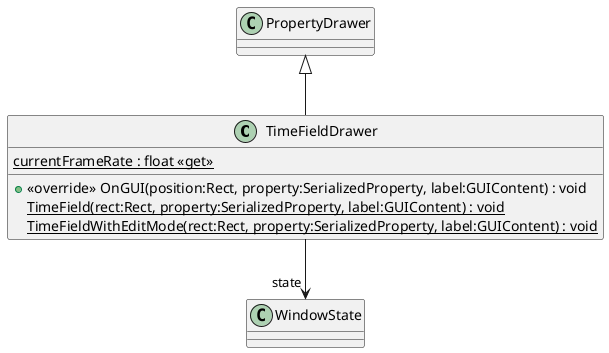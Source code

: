 @startuml
class TimeFieldDrawer {
    {static} currentFrameRate : float <<get>>
    + <<override>> OnGUI(position:Rect, property:SerializedProperty, label:GUIContent) : void
    {static} TimeField(rect:Rect, property:SerializedProperty, label:GUIContent) : void
    {static} TimeFieldWithEditMode(rect:Rect, property:SerializedProperty, label:GUIContent) : void
}
PropertyDrawer <|-- TimeFieldDrawer
TimeFieldDrawer --> "state" WindowState
@enduml

